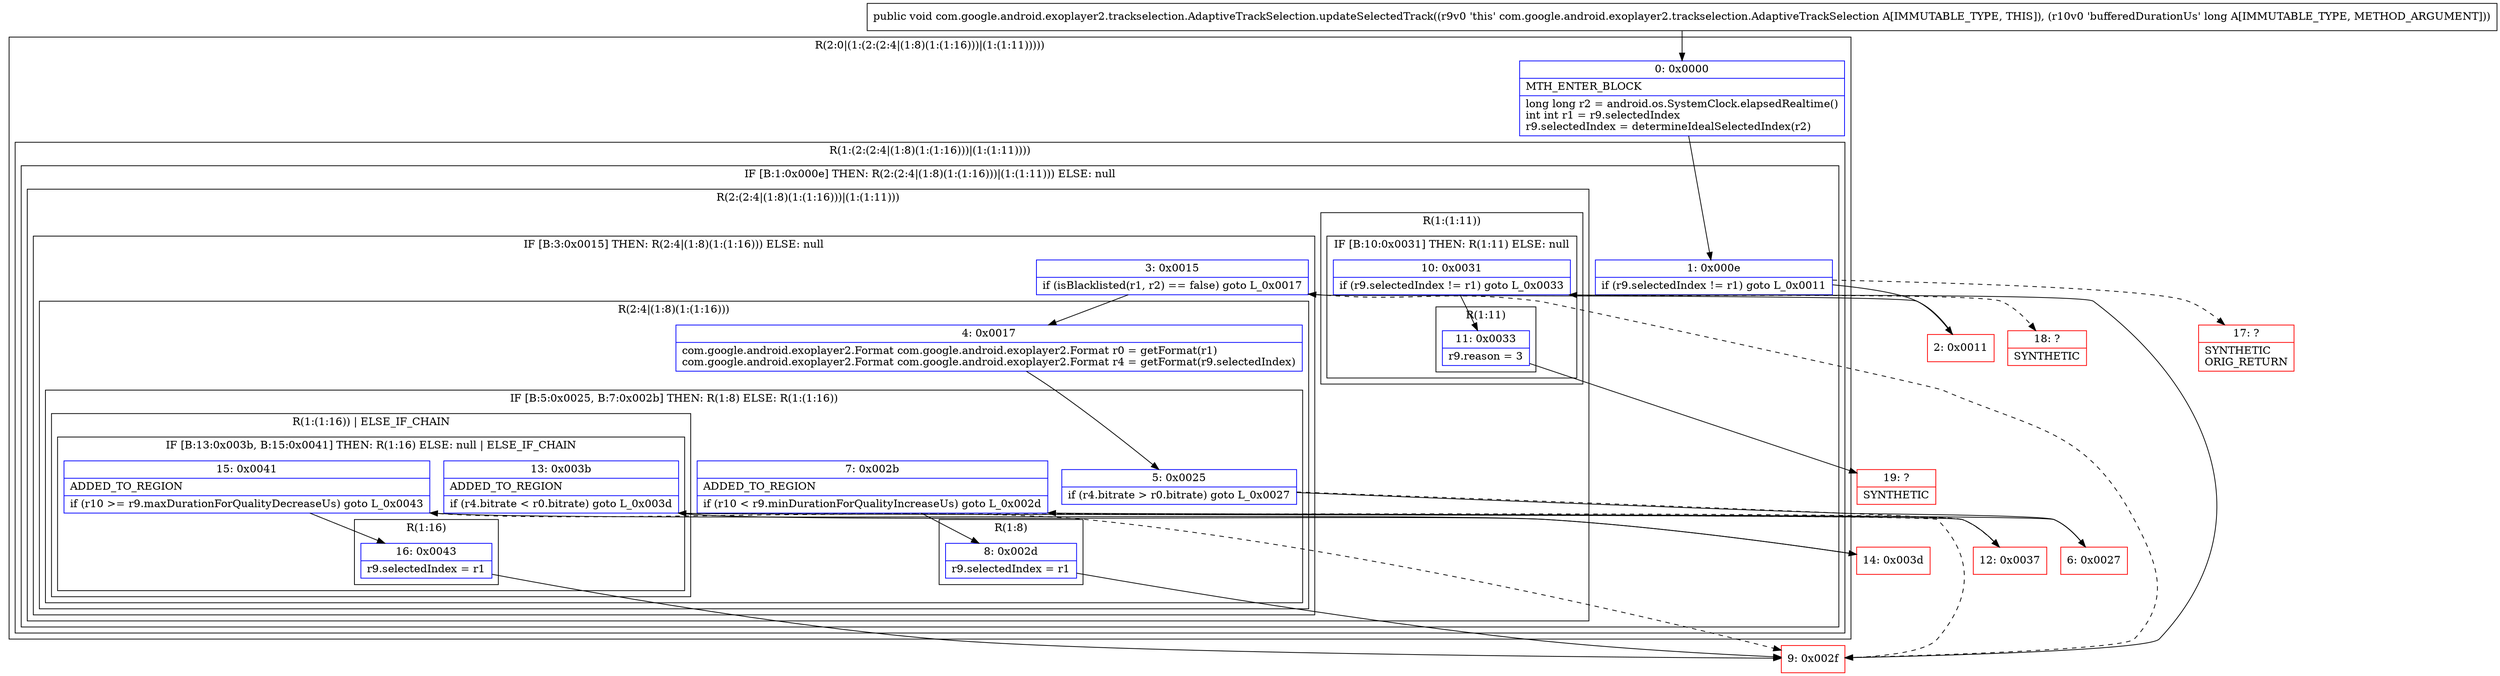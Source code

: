 digraph "CFG forcom.google.android.exoplayer2.trackselection.AdaptiveTrackSelection.updateSelectedTrack(J)V" {
subgraph cluster_Region_533775659 {
label = "R(2:0|(1:(2:(2:4|(1:8)(1:(1:16)))|(1:(1:11)))))";
node [shape=record,color=blue];
Node_0 [shape=record,label="{0\:\ 0x0000|MTH_ENTER_BLOCK\l|long long r2 = android.os.SystemClock.elapsedRealtime()\lint int r1 = r9.selectedIndex\lr9.selectedIndex = determineIdealSelectedIndex(r2)\l}"];
subgraph cluster_Region_1828742941 {
label = "R(1:(2:(2:4|(1:8)(1:(1:16)))|(1:(1:11))))";
node [shape=record,color=blue];
subgraph cluster_IfRegion_298712259 {
label = "IF [B:1:0x000e] THEN: R(2:(2:4|(1:8)(1:(1:16)))|(1:(1:11))) ELSE: null";
node [shape=record,color=blue];
Node_1 [shape=record,label="{1\:\ 0x000e|if (r9.selectedIndex != r1) goto L_0x0011\l}"];
subgraph cluster_Region_773713909 {
label = "R(2:(2:4|(1:8)(1:(1:16)))|(1:(1:11)))";
node [shape=record,color=blue];
subgraph cluster_IfRegion_1101143166 {
label = "IF [B:3:0x0015] THEN: R(2:4|(1:8)(1:(1:16))) ELSE: null";
node [shape=record,color=blue];
Node_3 [shape=record,label="{3\:\ 0x0015|if (isBlacklisted(r1, r2) == false) goto L_0x0017\l}"];
subgraph cluster_Region_713535561 {
label = "R(2:4|(1:8)(1:(1:16)))";
node [shape=record,color=blue];
Node_4 [shape=record,label="{4\:\ 0x0017|com.google.android.exoplayer2.Format com.google.android.exoplayer2.Format r0 = getFormat(r1)\lcom.google.android.exoplayer2.Format com.google.android.exoplayer2.Format r4 = getFormat(r9.selectedIndex)\l}"];
subgraph cluster_IfRegion_196106013 {
label = "IF [B:5:0x0025, B:7:0x002b] THEN: R(1:8) ELSE: R(1:(1:16))";
node [shape=record,color=blue];
Node_5 [shape=record,label="{5\:\ 0x0025|if (r4.bitrate \> r0.bitrate) goto L_0x0027\l}"];
Node_7 [shape=record,label="{7\:\ 0x002b|ADDED_TO_REGION\l|if (r10 \< r9.minDurationForQualityIncreaseUs) goto L_0x002d\l}"];
subgraph cluster_Region_862437807 {
label = "R(1:8)";
node [shape=record,color=blue];
Node_8 [shape=record,label="{8\:\ 0x002d|r9.selectedIndex = r1\l}"];
}
subgraph cluster_Region_379420415 {
label = "R(1:(1:16)) | ELSE_IF_CHAIN\l";
node [shape=record,color=blue];
subgraph cluster_IfRegion_106399101 {
label = "IF [B:13:0x003b, B:15:0x0041] THEN: R(1:16) ELSE: null | ELSE_IF_CHAIN\l";
node [shape=record,color=blue];
Node_13 [shape=record,label="{13\:\ 0x003b|ADDED_TO_REGION\l|if (r4.bitrate \< r0.bitrate) goto L_0x003d\l}"];
Node_15 [shape=record,label="{15\:\ 0x0041|ADDED_TO_REGION\l|if (r10 \>= r9.maxDurationForQualityDecreaseUs) goto L_0x0043\l}"];
subgraph cluster_Region_1660385873 {
label = "R(1:16)";
node [shape=record,color=blue];
Node_16 [shape=record,label="{16\:\ 0x0043|r9.selectedIndex = r1\l}"];
}
}
}
}
}
}
subgraph cluster_Region_1869534887 {
label = "R(1:(1:11))";
node [shape=record,color=blue];
subgraph cluster_IfRegion_472037672 {
label = "IF [B:10:0x0031] THEN: R(1:11) ELSE: null";
node [shape=record,color=blue];
Node_10 [shape=record,label="{10\:\ 0x0031|if (r9.selectedIndex != r1) goto L_0x0033\l}"];
subgraph cluster_Region_28863704 {
label = "R(1:11)";
node [shape=record,color=blue];
Node_11 [shape=record,label="{11\:\ 0x0033|r9.reason = 3\l}"];
}
}
}
}
}
}
}
Node_2 [shape=record,color=red,label="{2\:\ 0x0011}"];
Node_6 [shape=record,color=red,label="{6\:\ 0x0027}"];
Node_9 [shape=record,color=red,label="{9\:\ 0x002f}"];
Node_12 [shape=record,color=red,label="{12\:\ 0x0037}"];
Node_14 [shape=record,color=red,label="{14\:\ 0x003d}"];
Node_17 [shape=record,color=red,label="{17\:\ ?|SYNTHETIC\lORIG_RETURN\l}"];
Node_18 [shape=record,color=red,label="{18\:\ ?|SYNTHETIC\l}"];
Node_19 [shape=record,color=red,label="{19\:\ ?|SYNTHETIC\l}"];
MethodNode[shape=record,label="{public void com.google.android.exoplayer2.trackselection.AdaptiveTrackSelection.updateSelectedTrack((r9v0 'this' com.google.android.exoplayer2.trackselection.AdaptiveTrackSelection A[IMMUTABLE_TYPE, THIS]), (r10v0 'bufferedDurationUs' long A[IMMUTABLE_TYPE, METHOD_ARGUMENT])) }"];
MethodNode -> Node_0;
Node_0 -> Node_1;
Node_1 -> Node_2;
Node_1 -> Node_17[style=dashed];
Node_3 -> Node_4;
Node_3 -> Node_9[style=dashed];
Node_4 -> Node_5;
Node_5 -> Node_6;
Node_5 -> Node_12[style=dashed];
Node_7 -> Node_8;
Node_7 -> Node_12[style=dashed];
Node_8 -> Node_9;
Node_13 -> Node_9[style=dashed];
Node_13 -> Node_14;
Node_15 -> Node_9[style=dashed];
Node_15 -> Node_16;
Node_16 -> Node_9;
Node_10 -> Node_11;
Node_10 -> Node_18[style=dashed];
Node_11 -> Node_19;
Node_2 -> Node_3;
Node_6 -> Node_7;
Node_9 -> Node_10;
Node_12 -> Node_13;
Node_14 -> Node_15;
}

